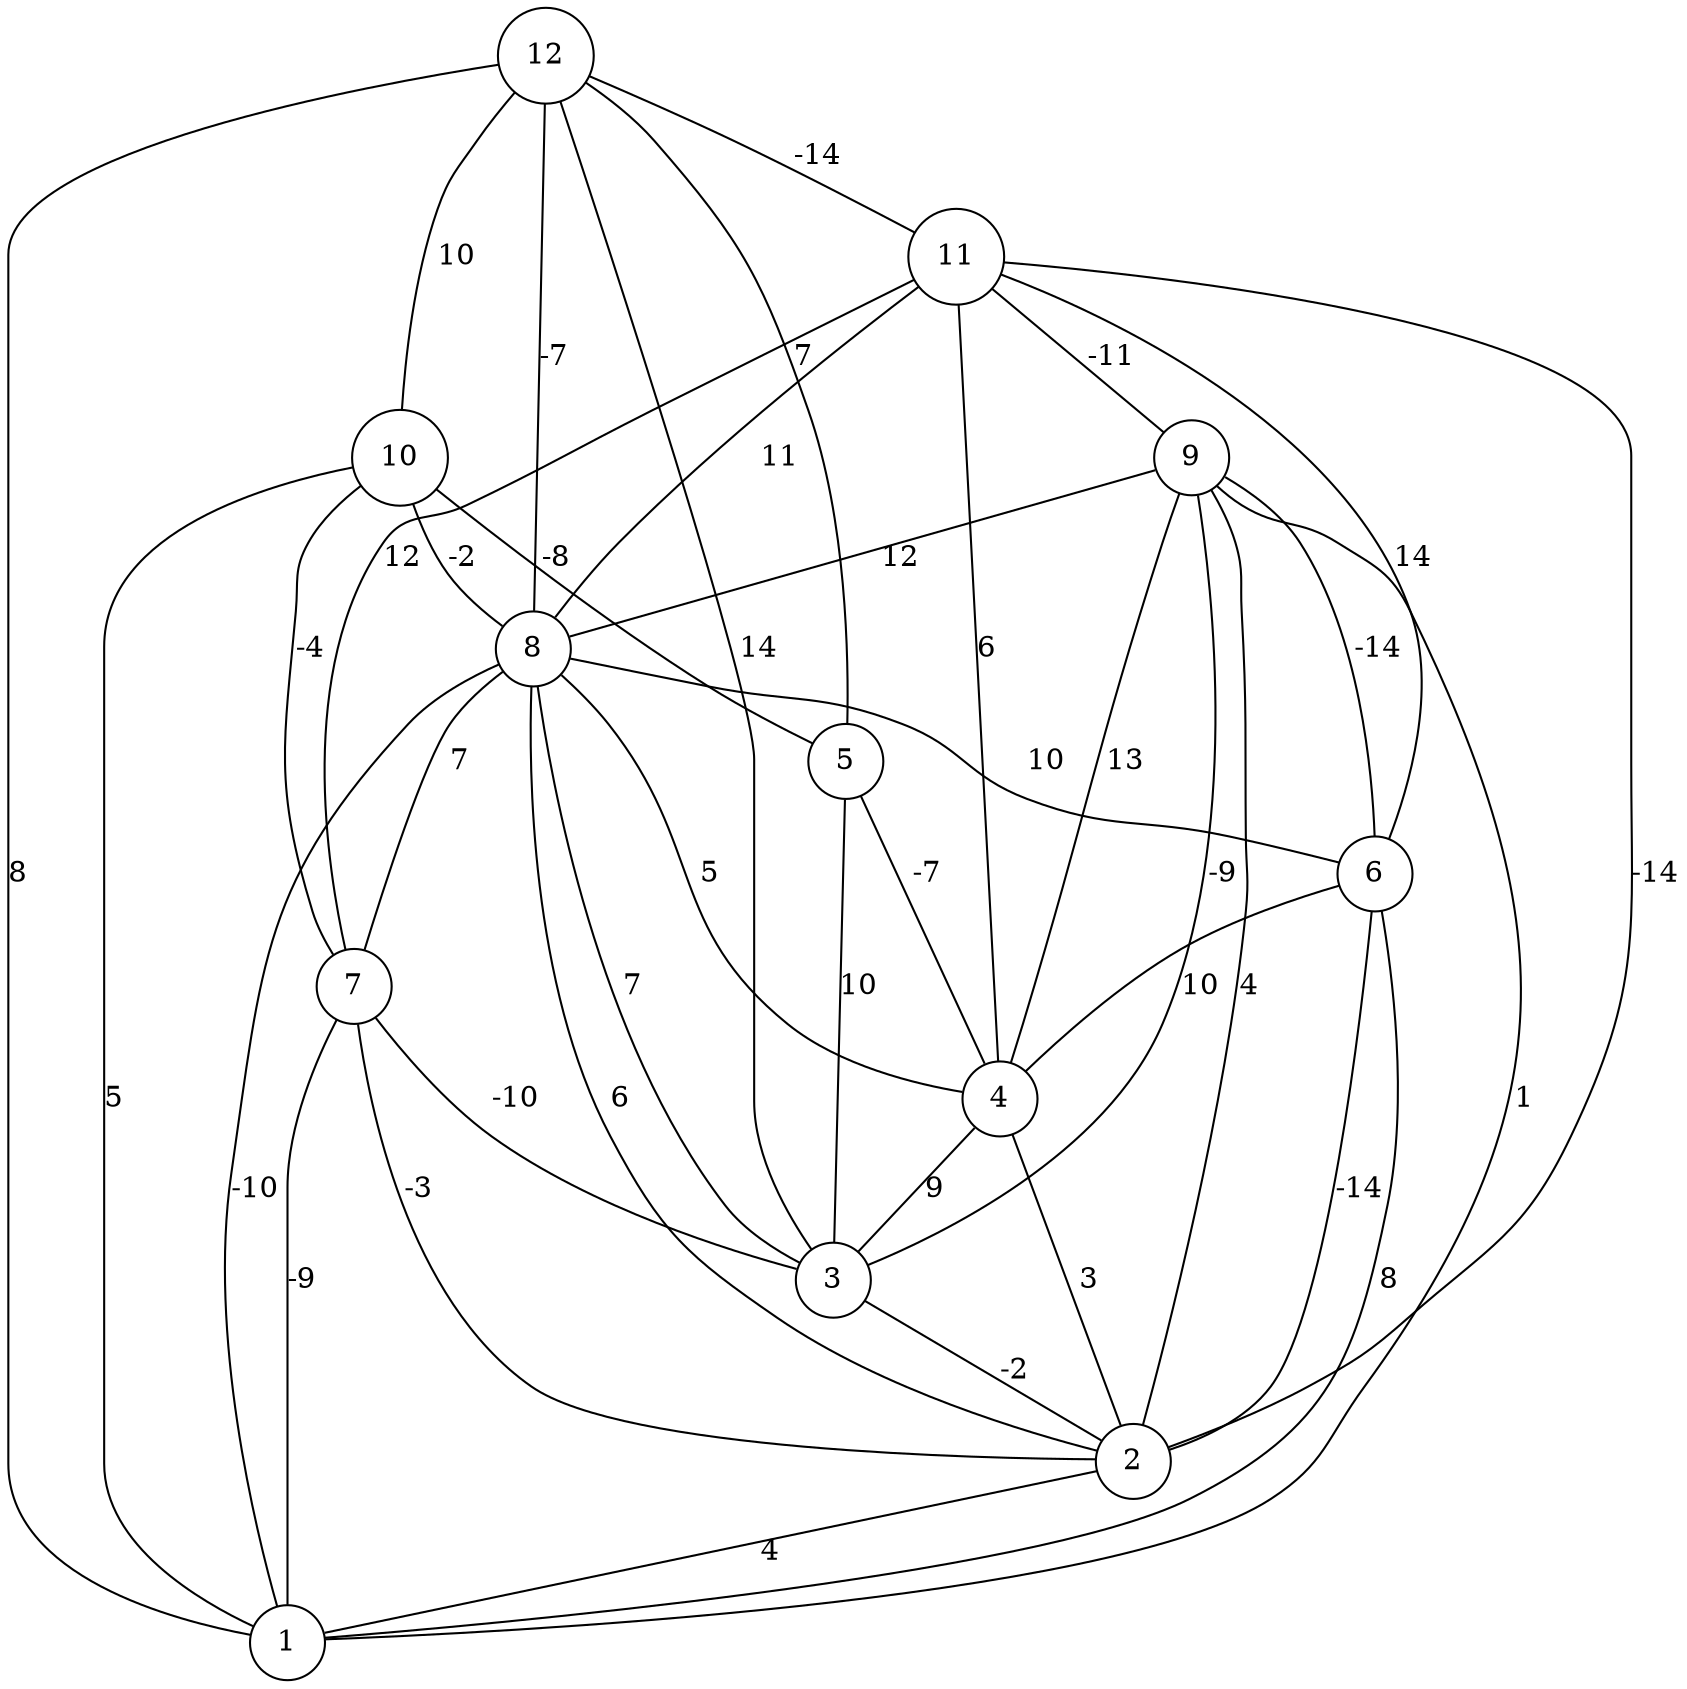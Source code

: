 graph { 
	 fontname="Helvetica,Arial,sans-serif" 
	 node [shape = circle]; 
	 12 -- 1 [label = "8"];
	 12 -- 3 [label = "14"];
	 12 -- 5 [label = "7"];
	 12 -- 8 [label = "-7"];
	 12 -- 10 [label = "10"];
	 12 -- 11 [label = "-14"];
	 11 -- 2 [label = "-14"];
	 11 -- 4 [label = "6"];
	 11 -- 6 [label = "14"];
	 11 -- 7 [label = "12"];
	 11 -- 8 [label = "11"];
	 11 -- 9 [label = "-11"];
	 10 -- 1 [label = "5"];
	 10 -- 5 [label = "-8"];
	 10 -- 7 [label = "-4"];
	 10 -- 8 [label = "-2"];
	 9 -- 1 [label = "1"];
	 9 -- 2 [label = "4"];
	 9 -- 3 [label = "-9"];
	 9 -- 4 [label = "13"];
	 9 -- 6 [label = "-14"];
	 9 -- 8 [label = "12"];
	 8 -- 1 [label = "-10"];
	 8 -- 2 [label = "6"];
	 8 -- 3 [label = "7"];
	 8 -- 4 [label = "5"];
	 8 -- 6 [label = "10"];
	 8 -- 7 [label = "7"];
	 7 -- 1 [label = "-9"];
	 7 -- 2 [label = "-3"];
	 7 -- 3 [label = "-10"];
	 6 -- 1 [label = "8"];
	 6 -- 2 [label = "-14"];
	 6 -- 4 [label = "10"];
	 5 -- 3 [label = "10"];
	 5 -- 4 [label = "-7"];
	 4 -- 2 [label = "3"];
	 4 -- 3 [label = "9"];
	 3 -- 2 [label = "-2"];
	 2 -- 1 [label = "4"];
	 1;
	 2;
	 3;
	 4;
	 5;
	 6;
	 7;
	 8;
	 9;
	 10;
	 11;
	 12;
}
